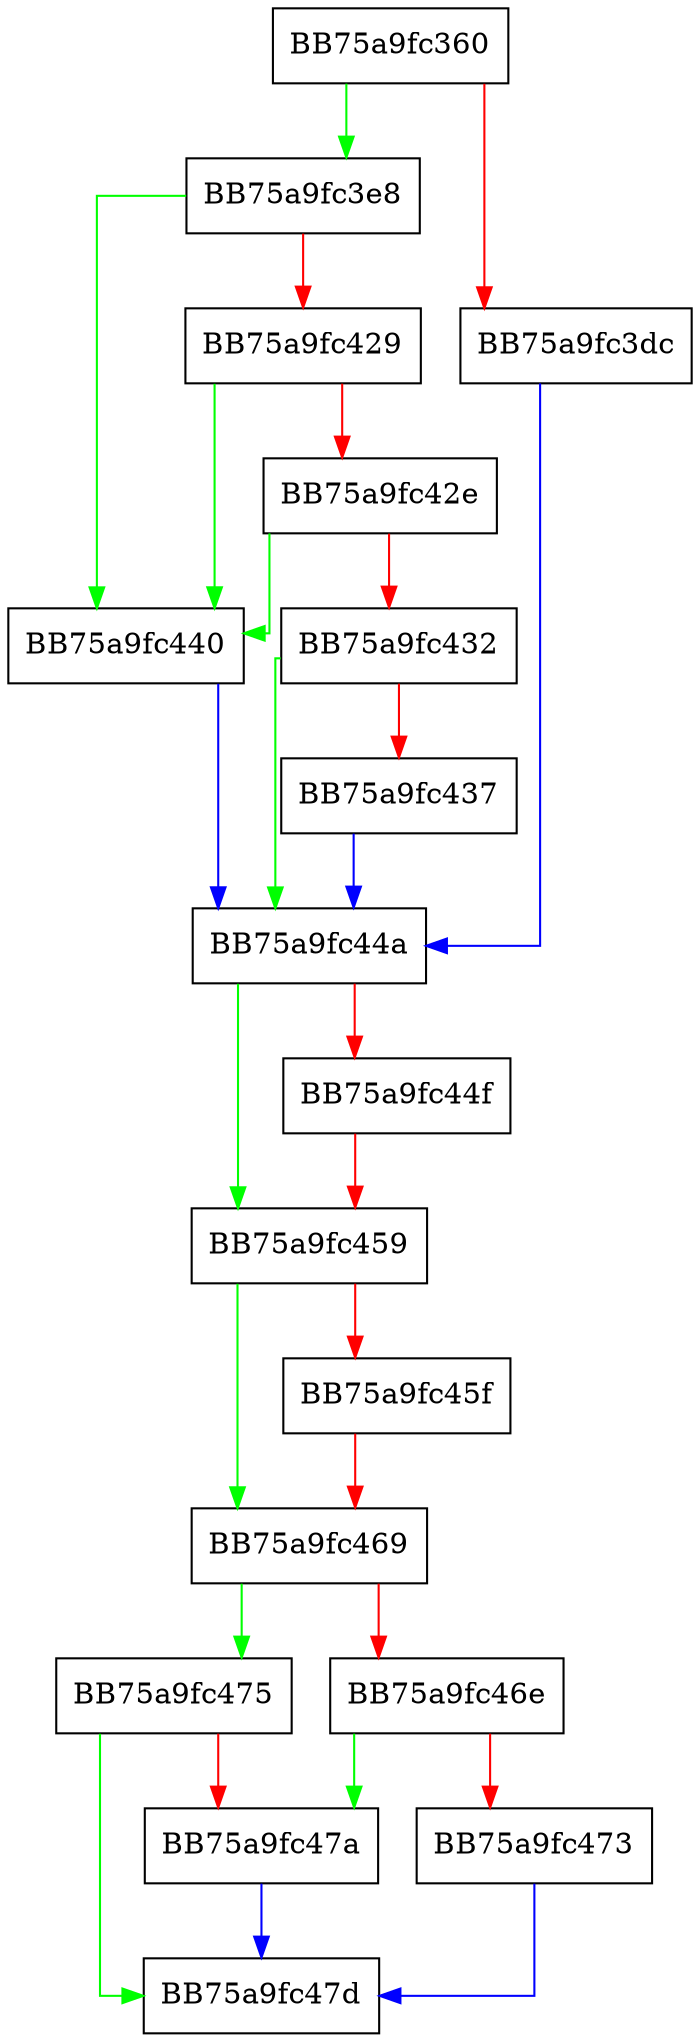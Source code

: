 digraph do_get {
  node [shape="box"];
  graph [splines=ortho];
  BB75a9fc360 -> BB75a9fc3e8 [color="green"];
  BB75a9fc360 -> BB75a9fc3dc [color="red"];
  BB75a9fc3dc -> BB75a9fc44a [color="blue"];
  BB75a9fc3e8 -> BB75a9fc440 [color="green"];
  BB75a9fc3e8 -> BB75a9fc429 [color="red"];
  BB75a9fc429 -> BB75a9fc440 [color="green"];
  BB75a9fc429 -> BB75a9fc42e [color="red"];
  BB75a9fc42e -> BB75a9fc440 [color="green"];
  BB75a9fc42e -> BB75a9fc432 [color="red"];
  BB75a9fc432 -> BB75a9fc44a [color="green"];
  BB75a9fc432 -> BB75a9fc437 [color="red"];
  BB75a9fc437 -> BB75a9fc44a [color="blue"];
  BB75a9fc440 -> BB75a9fc44a [color="blue"];
  BB75a9fc44a -> BB75a9fc459 [color="green"];
  BB75a9fc44a -> BB75a9fc44f [color="red"];
  BB75a9fc44f -> BB75a9fc459 [color="red"];
  BB75a9fc459 -> BB75a9fc469 [color="green"];
  BB75a9fc459 -> BB75a9fc45f [color="red"];
  BB75a9fc45f -> BB75a9fc469 [color="red"];
  BB75a9fc469 -> BB75a9fc475 [color="green"];
  BB75a9fc469 -> BB75a9fc46e [color="red"];
  BB75a9fc46e -> BB75a9fc47a [color="green"];
  BB75a9fc46e -> BB75a9fc473 [color="red"];
  BB75a9fc473 -> BB75a9fc47d [color="blue"];
  BB75a9fc475 -> BB75a9fc47d [color="green"];
  BB75a9fc475 -> BB75a9fc47a [color="red"];
  BB75a9fc47a -> BB75a9fc47d [color="blue"];
}